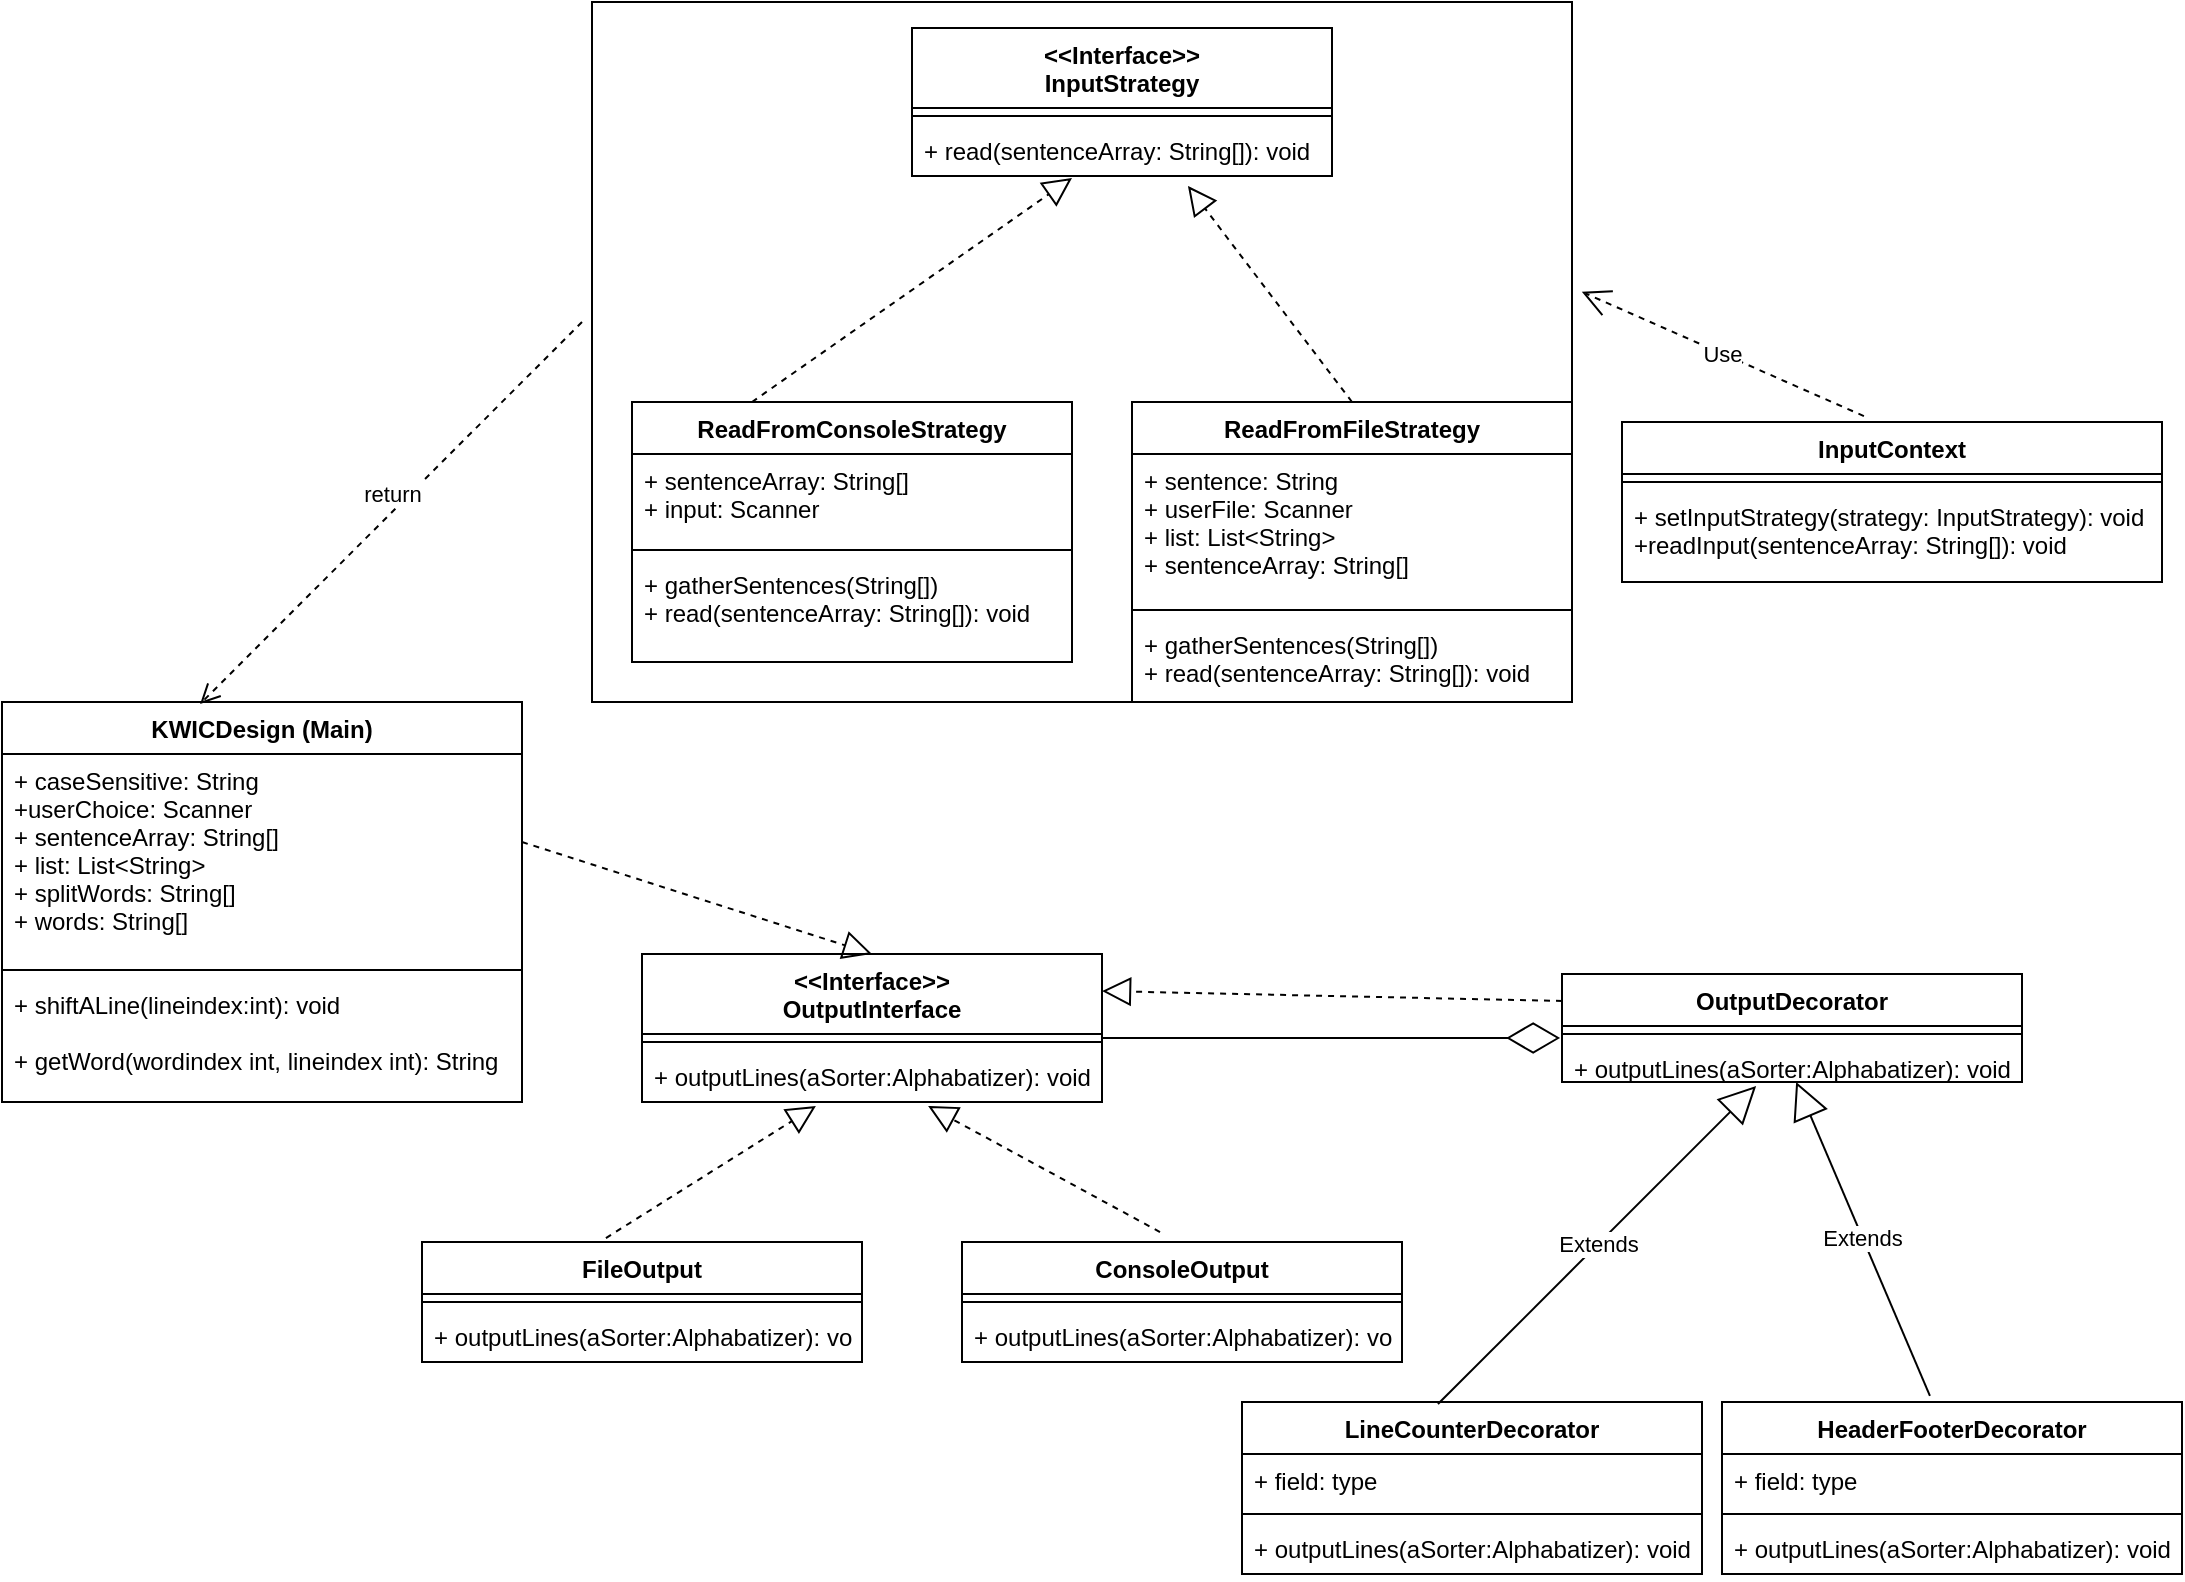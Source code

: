 <mxfile version="14.2.7" type="github">
  <diagram id="3oU0EFzhU-VS4syIWGvN" name="Page-1">
    <mxGraphModel dx="1186" dy="613" grid="1" gridSize="10" guides="1" tooltips="1" connect="1" arrows="1" fold="1" page="1" pageScale="1" pageWidth="1100" pageHeight="850" math="0" shadow="0">
      <root>
        <mxCell id="0" />
        <mxCell id="1" parent="0" />
        <mxCell id="rcUM9QJMIxilxEa4nkLO-32" value="" style="rounded=0;whiteSpace=wrap;html=1;" vertex="1" parent="1">
          <mxGeometry x="305" y="10" width="490" height="350" as="geometry" />
        </mxCell>
        <mxCell id="rcUM9QJMIxilxEa4nkLO-3" value="KWICDesign (Main)" style="swimlane;fontStyle=1;align=center;verticalAlign=top;childLayout=stackLayout;horizontal=1;startSize=26;horizontalStack=0;resizeParent=1;resizeParentMax=0;resizeLast=0;collapsible=1;marginBottom=0;" vertex="1" parent="1">
          <mxGeometry x="10" y="360" width="260" height="200" as="geometry" />
        </mxCell>
        <mxCell id="rcUM9QJMIxilxEa4nkLO-4" value="+ caseSensitive: String&#xa;+userChoice: Scanner&#xa;+ sentenceArray: String[]&#xa;+ list: List&lt;String&gt;&#xa;+ splitWords: String[]&#xa;+ words: String[]" style="text;strokeColor=none;fillColor=none;align=left;verticalAlign=top;spacingLeft=4;spacingRight=4;overflow=hidden;rotatable=0;points=[[0,0.5],[1,0.5]];portConstraint=eastwest;" vertex="1" parent="rcUM9QJMIxilxEa4nkLO-3">
          <mxGeometry y="26" width="260" height="104" as="geometry" />
        </mxCell>
        <mxCell id="rcUM9QJMIxilxEa4nkLO-5" value="" style="line;strokeWidth=1;fillColor=none;align=left;verticalAlign=middle;spacingTop=-1;spacingLeft=3;spacingRight=3;rotatable=0;labelPosition=right;points=[];portConstraint=eastwest;" vertex="1" parent="rcUM9QJMIxilxEa4nkLO-3">
          <mxGeometry y="130" width="260" height="8" as="geometry" />
        </mxCell>
        <mxCell id="rcUM9QJMIxilxEa4nkLO-6" value="+ shiftALine(lineindex:int): void&#xa;&#xa;+ getWord(wordindex int, lineindex int): String" style="text;strokeColor=none;fillColor=none;align=left;verticalAlign=top;spacingLeft=4;spacingRight=4;overflow=hidden;rotatable=0;points=[[0,0.5],[1,0.5]];portConstraint=eastwest;" vertex="1" parent="rcUM9QJMIxilxEa4nkLO-3">
          <mxGeometry y="138" width="260" height="62" as="geometry" />
        </mxCell>
        <mxCell id="rcUM9QJMIxilxEa4nkLO-7" value="&lt;&lt;Interface&gt;&gt;&#xa;InputStrategy" style="swimlane;fontStyle=1;align=center;verticalAlign=top;childLayout=stackLayout;horizontal=1;startSize=40;horizontalStack=0;resizeParent=1;resizeParentMax=0;resizeLast=0;collapsible=1;marginBottom=0;" vertex="1" parent="1">
          <mxGeometry x="465" y="23" width="210" height="74" as="geometry" />
        </mxCell>
        <mxCell id="rcUM9QJMIxilxEa4nkLO-9" value="" style="line;strokeWidth=1;fillColor=none;align=left;verticalAlign=middle;spacingTop=-1;spacingLeft=3;spacingRight=3;rotatable=0;labelPosition=right;points=[];portConstraint=eastwest;" vertex="1" parent="rcUM9QJMIxilxEa4nkLO-7">
          <mxGeometry y="40" width="210" height="8" as="geometry" />
        </mxCell>
        <mxCell id="rcUM9QJMIxilxEa4nkLO-10" value="+ read(sentenceArray: String[]): void" style="text;strokeColor=none;fillColor=none;align=left;verticalAlign=top;spacingLeft=4;spacingRight=4;overflow=hidden;rotatable=0;points=[[0,0.5],[1,0.5]];portConstraint=eastwest;" vertex="1" parent="rcUM9QJMIxilxEa4nkLO-7">
          <mxGeometry y="48" width="210" height="26" as="geometry" />
        </mxCell>
        <mxCell id="rcUM9QJMIxilxEa4nkLO-12" value="return" style="html=1;verticalAlign=bottom;endArrow=open;dashed=1;endSize=8;entryX=0.381;entryY=0.005;entryDx=0;entryDy=0;entryPerimeter=0;" edge="1" parent="1" target="rcUM9QJMIxilxEa4nkLO-3">
          <mxGeometry relative="1" as="geometry">
            <mxPoint x="300" y="170" as="sourcePoint" />
            <mxPoint x="300" y="170" as="targetPoint" />
          </mxGeometry>
        </mxCell>
        <mxCell id="rcUM9QJMIxilxEa4nkLO-13" value="InputContext" style="swimlane;fontStyle=1;align=center;verticalAlign=top;childLayout=stackLayout;horizontal=1;startSize=26;horizontalStack=0;resizeParent=1;resizeParentMax=0;resizeLast=0;collapsible=1;marginBottom=0;" vertex="1" parent="1">
          <mxGeometry x="820" y="220" width="270" height="80" as="geometry" />
        </mxCell>
        <mxCell id="rcUM9QJMIxilxEa4nkLO-15" value="" style="line;strokeWidth=1;fillColor=none;align=left;verticalAlign=middle;spacingTop=-1;spacingLeft=3;spacingRight=3;rotatable=0;labelPosition=right;points=[];portConstraint=eastwest;" vertex="1" parent="rcUM9QJMIxilxEa4nkLO-13">
          <mxGeometry y="26" width="270" height="8" as="geometry" />
        </mxCell>
        <mxCell id="rcUM9QJMIxilxEa4nkLO-16" value="+ setInputStrategy(strategy: InputStrategy): void&#xa;+readInput(sentenceArray: String[]): void" style="text;strokeColor=none;fillColor=none;align=left;verticalAlign=top;spacingLeft=4;spacingRight=4;overflow=hidden;rotatable=0;points=[[0,0.5],[1,0.5]];portConstraint=eastwest;" vertex="1" parent="rcUM9QJMIxilxEa4nkLO-13">
          <mxGeometry y="34" width="270" height="46" as="geometry" />
        </mxCell>
        <mxCell id="rcUM9QJMIxilxEa4nkLO-18" value="ReadFromConsoleStrategy" style="swimlane;fontStyle=1;align=center;verticalAlign=top;childLayout=stackLayout;horizontal=1;startSize=26;horizontalStack=0;resizeParent=1;resizeParentMax=0;resizeLast=0;collapsible=1;marginBottom=0;" vertex="1" parent="1">
          <mxGeometry x="325" y="210" width="220" height="130" as="geometry" />
        </mxCell>
        <mxCell id="rcUM9QJMIxilxEa4nkLO-19" value="+ sentenceArray: String[]&#xa;+ input: Scanner" style="text;strokeColor=none;fillColor=none;align=left;verticalAlign=top;spacingLeft=4;spacingRight=4;overflow=hidden;rotatable=0;points=[[0,0.5],[1,0.5]];portConstraint=eastwest;" vertex="1" parent="rcUM9QJMIxilxEa4nkLO-18">
          <mxGeometry y="26" width="220" height="44" as="geometry" />
        </mxCell>
        <mxCell id="rcUM9QJMIxilxEa4nkLO-20" value="" style="line;strokeWidth=1;fillColor=none;align=left;verticalAlign=middle;spacingTop=-1;spacingLeft=3;spacingRight=3;rotatable=0;labelPosition=right;points=[];portConstraint=eastwest;" vertex="1" parent="rcUM9QJMIxilxEa4nkLO-18">
          <mxGeometry y="70" width="220" height="8" as="geometry" />
        </mxCell>
        <mxCell id="rcUM9QJMIxilxEa4nkLO-21" value="+ gatherSentences(String[])&#xa;+ read(sentenceArray: String[]): void" style="text;strokeColor=none;fillColor=none;align=left;verticalAlign=top;spacingLeft=4;spacingRight=4;overflow=hidden;rotatable=0;points=[[0,0.5],[1,0.5]];portConstraint=eastwest;" vertex="1" parent="rcUM9QJMIxilxEa4nkLO-18">
          <mxGeometry y="78" width="220" height="52" as="geometry" />
        </mxCell>
        <mxCell id="rcUM9QJMIxilxEa4nkLO-22" value="ReadFromFileStrategy" style="swimlane;fontStyle=1;align=center;verticalAlign=top;childLayout=stackLayout;horizontal=1;startSize=26;horizontalStack=0;resizeParent=1;resizeParentMax=0;resizeLast=0;collapsible=1;marginBottom=0;" vertex="1" parent="1">
          <mxGeometry x="575" y="210" width="220" height="150" as="geometry" />
        </mxCell>
        <mxCell id="rcUM9QJMIxilxEa4nkLO-23" value="+ sentence: String&#xa;+ userFile: Scanner&#xa;+ list: List&lt;String&gt;&#xa;+ sentenceArray: String[]" style="text;strokeColor=none;fillColor=none;align=left;verticalAlign=top;spacingLeft=4;spacingRight=4;overflow=hidden;rotatable=0;points=[[0,0.5],[1,0.5]];portConstraint=eastwest;" vertex="1" parent="rcUM9QJMIxilxEa4nkLO-22">
          <mxGeometry y="26" width="220" height="74" as="geometry" />
        </mxCell>
        <mxCell id="rcUM9QJMIxilxEa4nkLO-24" value="" style="line;strokeWidth=1;fillColor=none;align=left;verticalAlign=middle;spacingTop=-1;spacingLeft=3;spacingRight=3;rotatable=0;labelPosition=right;points=[];portConstraint=eastwest;" vertex="1" parent="rcUM9QJMIxilxEa4nkLO-22">
          <mxGeometry y="100" width="220" height="8" as="geometry" />
        </mxCell>
        <mxCell id="rcUM9QJMIxilxEa4nkLO-25" value="+ gatherSentences(String[])&#xa;+ read(sentenceArray: String[]): void" style="text;strokeColor=none;fillColor=none;align=left;verticalAlign=top;spacingLeft=4;spacingRight=4;overflow=hidden;rotatable=0;points=[[0,0.5],[1,0.5]];portConstraint=eastwest;" vertex="1" parent="rcUM9QJMIxilxEa4nkLO-22">
          <mxGeometry y="108" width="220" height="42" as="geometry" />
        </mxCell>
        <mxCell id="rcUM9QJMIxilxEa4nkLO-27" value="" style="endArrow=block;dashed=1;endFill=0;endSize=12;html=1;entryX=0.381;entryY=1.038;entryDx=0;entryDy=0;entryPerimeter=0;" edge="1" parent="1" target="rcUM9QJMIxilxEa4nkLO-10">
          <mxGeometry width="160" relative="1" as="geometry">
            <mxPoint x="385" y="210" as="sourcePoint" />
            <mxPoint x="545" y="210" as="targetPoint" />
          </mxGeometry>
        </mxCell>
        <mxCell id="rcUM9QJMIxilxEa4nkLO-28" value="" style="endArrow=block;dashed=1;endFill=0;endSize=12;html=1;exitX=0.5;exitY=0;exitDx=0;exitDy=0;entryX=0.657;entryY=1.192;entryDx=0;entryDy=0;entryPerimeter=0;" edge="1" parent="1" source="rcUM9QJMIxilxEa4nkLO-22" target="rcUM9QJMIxilxEa4nkLO-10">
          <mxGeometry width="160" relative="1" as="geometry">
            <mxPoint x="385" y="210" as="sourcePoint" />
            <mxPoint x="545" y="210" as="targetPoint" />
          </mxGeometry>
        </mxCell>
        <mxCell id="rcUM9QJMIxilxEa4nkLO-33" value="Use" style="endArrow=open;endSize=12;dashed=1;html=1;exitX=0.448;exitY=-0.037;exitDx=0;exitDy=0;exitPerimeter=0;entryX=1.01;entryY=0.414;entryDx=0;entryDy=0;entryPerimeter=0;" edge="1" parent="1" source="rcUM9QJMIxilxEa4nkLO-13" target="rcUM9QJMIxilxEa4nkLO-32">
          <mxGeometry width="160" relative="1" as="geometry">
            <mxPoint x="490" y="400" as="sourcePoint" />
            <mxPoint x="650" y="400" as="targetPoint" />
          </mxGeometry>
        </mxCell>
        <mxCell id="rcUM9QJMIxilxEa4nkLO-34" value="OutputDecorator" style="swimlane;fontStyle=1;align=center;verticalAlign=top;childLayout=stackLayout;horizontal=1;startSize=26;horizontalStack=0;resizeParent=1;resizeParentMax=0;resizeLast=0;collapsible=1;marginBottom=0;" vertex="1" parent="1">
          <mxGeometry x="790" y="496" width="230" height="54" as="geometry" />
        </mxCell>
        <mxCell id="rcUM9QJMIxilxEa4nkLO-36" value="" style="line;strokeWidth=1;fillColor=none;align=left;verticalAlign=middle;spacingTop=-1;spacingLeft=3;spacingRight=3;rotatable=0;labelPosition=right;points=[];portConstraint=eastwest;" vertex="1" parent="rcUM9QJMIxilxEa4nkLO-34">
          <mxGeometry y="26" width="230" height="8" as="geometry" />
        </mxCell>
        <mxCell id="rcUM9QJMIxilxEa4nkLO-37" value="+ outputLines(aSorter:Alphabatizer): void" style="text;strokeColor=none;fillColor=none;align=left;verticalAlign=top;spacingLeft=4;spacingRight=4;overflow=hidden;rotatable=0;points=[[0,0.5],[1,0.5]];portConstraint=eastwest;" vertex="1" parent="rcUM9QJMIxilxEa4nkLO-34">
          <mxGeometry y="34" width="230" height="20" as="geometry" />
        </mxCell>
        <mxCell id="rcUM9QJMIxilxEa4nkLO-38" value="&lt;&lt;Interface&gt;&gt;&#xa;OutputInterface" style="swimlane;fontStyle=1;align=center;verticalAlign=top;childLayout=stackLayout;horizontal=1;startSize=40;horizontalStack=0;resizeParent=1;resizeParentMax=0;resizeLast=0;collapsible=1;marginBottom=0;" vertex="1" parent="1">
          <mxGeometry x="330" y="486" width="230" height="74" as="geometry" />
        </mxCell>
        <mxCell id="rcUM9QJMIxilxEa4nkLO-40" value="" style="line;strokeWidth=1;fillColor=none;align=left;verticalAlign=middle;spacingTop=-1;spacingLeft=3;spacingRight=3;rotatable=0;labelPosition=right;points=[];portConstraint=eastwest;" vertex="1" parent="rcUM9QJMIxilxEa4nkLO-38">
          <mxGeometry y="40" width="230" height="8" as="geometry" />
        </mxCell>
        <mxCell id="rcUM9QJMIxilxEa4nkLO-41" value="+ outputLines(aSorter:Alphabatizer): void" style="text;strokeColor=none;fillColor=none;align=left;verticalAlign=top;spacingLeft=4;spacingRight=4;overflow=hidden;rotatable=0;points=[[0,0.5],[1,0.5]];portConstraint=eastwest;" vertex="1" parent="rcUM9QJMIxilxEa4nkLO-38">
          <mxGeometry y="48" width="230" height="26" as="geometry" />
        </mxCell>
        <mxCell id="rcUM9QJMIxilxEa4nkLO-42" value="ConsoleOutput" style="swimlane;fontStyle=1;align=center;verticalAlign=top;childLayout=stackLayout;horizontal=1;startSize=26;horizontalStack=0;resizeParent=1;resizeParentMax=0;resizeLast=0;collapsible=1;marginBottom=0;" vertex="1" parent="1">
          <mxGeometry x="490" y="630" width="220" height="60" as="geometry" />
        </mxCell>
        <mxCell id="rcUM9QJMIxilxEa4nkLO-44" value="" style="line;strokeWidth=1;fillColor=none;align=left;verticalAlign=middle;spacingTop=-1;spacingLeft=3;spacingRight=3;rotatable=0;labelPosition=right;points=[];portConstraint=eastwest;" vertex="1" parent="rcUM9QJMIxilxEa4nkLO-42">
          <mxGeometry y="26" width="220" height="8" as="geometry" />
        </mxCell>
        <mxCell id="rcUM9QJMIxilxEa4nkLO-45" value="+ outputLines(aSorter:Alphabatizer): void" style="text;strokeColor=none;fillColor=none;align=left;verticalAlign=top;spacingLeft=4;spacingRight=4;overflow=hidden;rotatable=0;points=[[0,0.5],[1,0.5]];portConstraint=eastwest;" vertex="1" parent="rcUM9QJMIxilxEa4nkLO-42">
          <mxGeometry y="34" width="220" height="26" as="geometry" />
        </mxCell>
        <mxCell id="rcUM9QJMIxilxEa4nkLO-46" value="FileOutput" style="swimlane;fontStyle=1;align=center;verticalAlign=top;childLayout=stackLayout;horizontal=1;startSize=26;horizontalStack=0;resizeParent=1;resizeParentMax=0;resizeLast=0;collapsible=1;marginBottom=0;" vertex="1" parent="1">
          <mxGeometry x="220" y="630" width="220" height="60" as="geometry" />
        </mxCell>
        <mxCell id="rcUM9QJMIxilxEa4nkLO-48" value="" style="line;strokeWidth=1;fillColor=none;align=left;verticalAlign=middle;spacingTop=-1;spacingLeft=3;spacingRight=3;rotatable=0;labelPosition=right;points=[];portConstraint=eastwest;" vertex="1" parent="rcUM9QJMIxilxEa4nkLO-46">
          <mxGeometry y="26" width="220" height="8" as="geometry" />
        </mxCell>
        <mxCell id="rcUM9QJMIxilxEa4nkLO-49" value="+ outputLines(aSorter:Alphabatizer): void" style="text;strokeColor=none;fillColor=none;align=left;verticalAlign=top;spacingLeft=4;spacingRight=4;overflow=hidden;rotatable=0;points=[[0,0.5],[1,0.5]];portConstraint=eastwest;" vertex="1" parent="rcUM9QJMIxilxEa4nkLO-46">
          <mxGeometry y="34" width="220" height="26" as="geometry" />
        </mxCell>
        <mxCell id="rcUM9QJMIxilxEa4nkLO-50" value="" style="endArrow=block;dashed=1;endFill=0;endSize=12;html=1;exitX=0.418;exitY=-0.033;exitDx=0;exitDy=0;exitPerimeter=0;entryX=0.378;entryY=1.077;entryDx=0;entryDy=0;entryPerimeter=0;" edge="1" parent="1" source="rcUM9QJMIxilxEa4nkLO-46" target="rcUM9QJMIxilxEa4nkLO-41">
          <mxGeometry width="160" relative="1" as="geometry">
            <mxPoint x="490" y="570" as="sourcePoint" />
            <mxPoint x="650" y="570" as="targetPoint" />
          </mxGeometry>
        </mxCell>
        <mxCell id="rcUM9QJMIxilxEa4nkLO-51" value="" style="endArrow=block;dashed=1;endFill=0;endSize=12;html=1;exitX=0.45;exitY=-0.083;exitDx=0;exitDy=0;exitPerimeter=0;entryX=0.622;entryY=1.077;entryDx=0;entryDy=0;entryPerimeter=0;" edge="1" parent="1" source="rcUM9QJMIxilxEa4nkLO-42" target="rcUM9QJMIxilxEa4nkLO-41">
          <mxGeometry width="160" relative="1" as="geometry">
            <mxPoint x="490" y="570" as="sourcePoint" />
            <mxPoint x="650" y="570" as="targetPoint" />
          </mxGeometry>
        </mxCell>
        <mxCell id="rcUM9QJMIxilxEa4nkLO-52" value="" style="endArrow=diamondThin;endFill=0;endSize=24;html=1;entryX=-0.004;entryY=-0.1;entryDx=0;entryDy=0;entryPerimeter=0;" edge="1" parent="1" target="rcUM9QJMIxilxEa4nkLO-37">
          <mxGeometry width="160" relative="1" as="geometry">
            <mxPoint x="560" y="528" as="sourcePoint" />
            <mxPoint x="720" y="528" as="targetPoint" />
          </mxGeometry>
        </mxCell>
        <mxCell id="rcUM9QJMIxilxEa4nkLO-53" value="" style="endArrow=block;dashed=1;endFill=0;endSize=12;html=1;exitX=0;exitY=0.25;exitDx=0;exitDy=0;entryX=1;entryY=0.25;entryDx=0;entryDy=0;" edge="1" parent="1" source="rcUM9QJMIxilxEa4nkLO-34" target="rcUM9QJMIxilxEa4nkLO-38">
          <mxGeometry width="160" relative="1" as="geometry">
            <mxPoint x="510" y="570" as="sourcePoint" />
            <mxPoint x="670" y="570" as="targetPoint" />
          </mxGeometry>
        </mxCell>
        <mxCell id="rcUM9QJMIxilxEa4nkLO-54" value="LineCounterDecorator" style="swimlane;fontStyle=1;align=center;verticalAlign=top;childLayout=stackLayout;horizontal=1;startSize=26;horizontalStack=0;resizeParent=1;resizeParentMax=0;resizeLast=0;collapsible=1;marginBottom=0;" vertex="1" parent="1">
          <mxGeometry x="630" y="710" width="230" height="86" as="geometry" />
        </mxCell>
        <mxCell id="rcUM9QJMIxilxEa4nkLO-55" value="+ field: type" style="text;strokeColor=none;fillColor=none;align=left;verticalAlign=top;spacingLeft=4;spacingRight=4;overflow=hidden;rotatable=0;points=[[0,0.5],[1,0.5]];portConstraint=eastwest;" vertex="1" parent="rcUM9QJMIxilxEa4nkLO-54">
          <mxGeometry y="26" width="230" height="26" as="geometry" />
        </mxCell>
        <mxCell id="rcUM9QJMIxilxEa4nkLO-56" value="" style="line;strokeWidth=1;fillColor=none;align=left;verticalAlign=middle;spacingTop=-1;spacingLeft=3;spacingRight=3;rotatable=0;labelPosition=right;points=[];portConstraint=eastwest;" vertex="1" parent="rcUM9QJMIxilxEa4nkLO-54">
          <mxGeometry y="52" width="230" height="8" as="geometry" />
        </mxCell>
        <mxCell id="rcUM9QJMIxilxEa4nkLO-57" value="+ outputLines(aSorter:Alphabatizer): void" style="text;strokeColor=none;fillColor=none;align=left;verticalAlign=top;spacingLeft=4;spacingRight=4;overflow=hidden;rotatable=0;points=[[0,0.5],[1,0.5]];portConstraint=eastwest;" vertex="1" parent="rcUM9QJMIxilxEa4nkLO-54">
          <mxGeometry y="60" width="230" height="26" as="geometry" />
        </mxCell>
        <mxCell id="rcUM9QJMIxilxEa4nkLO-58" value="HeaderFooterDecorator" style="swimlane;fontStyle=1;align=center;verticalAlign=top;childLayout=stackLayout;horizontal=1;startSize=26;horizontalStack=0;resizeParent=1;resizeParentMax=0;resizeLast=0;collapsible=1;marginBottom=0;" vertex="1" parent="1">
          <mxGeometry x="870" y="710" width="230" height="86" as="geometry" />
        </mxCell>
        <mxCell id="rcUM9QJMIxilxEa4nkLO-59" value="+ field: type" style="text;strokeColor=none;fillColor=none;align=left;verticalAlign=top;spacingLeft=4;spacingRight=4;overflow=hidden;rotatable=0;points=[[0,0.5],[1,0.5]];portConstraint=eastwest;" vertex="1" parent="rcUM9QJMIxilxEa4nkLO-58">
          <mxGeometry y="26" width="230" height="26" as="geometry" />
        </mxCell>
        <mxCell id="rcUM9QJMIxilxEa4nkLO-60" value="" style="line;strokeWidth=1;fillColor=none;align=left;verticalAlign=middle;spacingTop=-1;spacingLeft=3;spacingRight=3;rotatable=0;labelPosition=right;points=[];portConstraint=eastwest;" vertex="1" parent="rcUM9QJMIxilxEa4nkLO-58">
          <mxGeometry y="52" width="230" height="8" as="geometry" />
        </mxCell>
        <mxCell id="rcUM9QJMIxilxEa4nkLO-61" value="+ outputLines(aSorter:Alphabatizer): void" style="text;strokeColor=none;fillColor=none;align=left;verticalAlign=top;spacingLeft=4;spacingRight=4;overflow=hidden;rotatable=0;points=[[0,0.5],[1,0.5]];portConstraint=eastwest;" vertex="1" parent="rcUM9QJMIxilxEa4nkLO-58">
          <mxGeometry y="60" width="230" height="26" as="geometry" />
        </mxCell>
        <mxCell id="rcUM9QJMIxilxEa4nkLO-62" value="Extends" style="endArrow=block;endSize=16;endFill=0;html=1;exitX=0.426;exitY=0.012;exitDx=0;exitDy=0;exitPerimeter=0;entryX=0.422;entryY=1.1;entryDx=0;entryDy=0;entryPerimeter=0;" edge="1" parent="1" source="rcUM9QJMIxilxEa4nkLO-54" target="rcUM9QJMIxilxEa4nkLO-37">
          <mxGeometry width="160" relative="1" as="geometry">
            <mxPoint x="760" y="620" as="sourcePoint" />
            <mxPoint x="920" y="620" as="targetPoint" />
          </mxGeometry>
        </mxCell>
        <mxCell id="rcUM9QJMIxilxEa4nkLO-63" value="Extends" style="endArrow=block;endSize=16;endFill=0;html=1;exitX=0.452;exitY=-0.035;exitDx=0;exitDy=0;exitPerimeter=0;entryX=0.509;entryY=1;entryDx=0;entryDy=0;entryPerimeter=0;" edge="1" parent="1" source="rcUM9QJMIxilxEa4nkLO-58" target="rcUM9QJMIxilxEa4nkLO-37">
          <mxGeometry width="160" relative="1" as="geometry">
            <mxPoint x="560" y="580" as="sourcePoint" />
            <mxPoint x="720" y="580" as="targetPoint" />
          </mxGeometry>
        </mxCell>
        <mxCell id="rcUM9QJMIxilxEa4nkLO-64" value="" style="endArrow=block;dashed=1;endFill=0;endSize=12;html=1;entryX=0.5;entryY=0;entryDx=0;entryDy=0;" edge="1" parent="1" target="rcUM9QJMIxilxEa4nkLO-38">
          <mxGeometry width="160" relative="1" as="geometry">
            <mxPoint x="270" y="430" as="sourcePoint" />
            <mxPoint x="430" y="430" as="targetPoint" />
          </mxGeometry>
        </mxCell>
      </root>
    </mxGraphModel>
  </diagram>
</mxfile>
